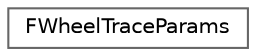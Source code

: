 digraph "Graphical Class Hierarchy"
{
 // INTERACTIVE_SVG=YES
 // LATEX_PDF_SIZE
  bgcolor="transparent";
  edge [fontname=Helvetica,fontsize=10,labelfontname=Helvetica,labelfontsize=10];
  node [fontname=Helvetica,fontsize=10,shape=box,height=0.2,width=0.4];
  rankdir="LR";
  Node0 [id="Node000000",label="FWheelTraceParams",height=0.2,width=0.4,color="grey40", fillcolor="white", style="filled",URL="$d9/d10/structFWheelTraceParams.html",tooltip=" "];
}

